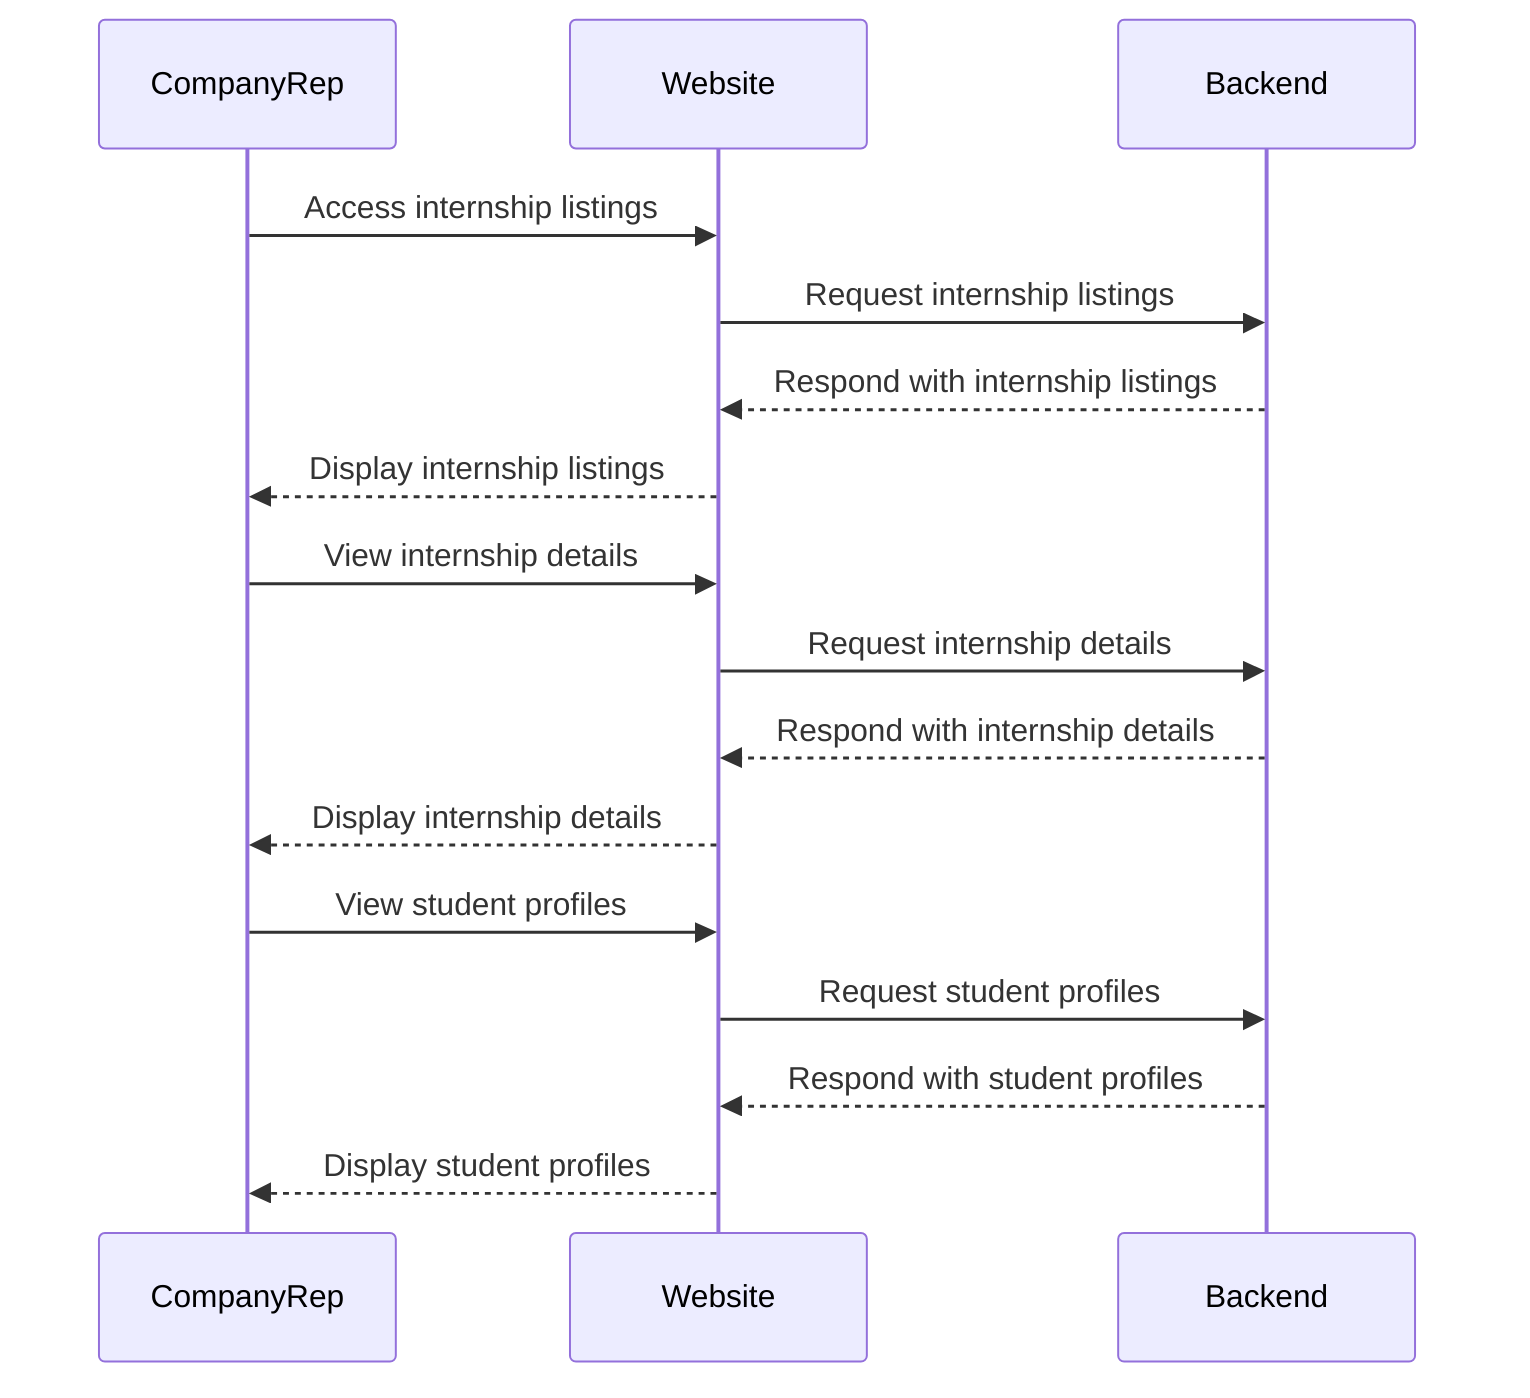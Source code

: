 sequenceDiagram
    participant CompanyRep
    participant Website
    participant Backend

    CompanyRep ->> Website: Access internship listings
    Website ->> Backend: Request internship listings
    Backend -->> Website: Respond with internship listings
    Website -->> CompanyRep: Display internship listings

    CompanyRep ->> Website: View internship details
    Website ->> Backend: Request internship details
    Backend -->> Website: Respond with internship details
    Website -->> CompanyRep: Display internship details

    CompanyRep ->> Website: View student profiles
    Website ->> Backend: Request student profiles
    Backend -->> Website: Respond with student profiles
    Website -->> CompanyRep: Display student profiles